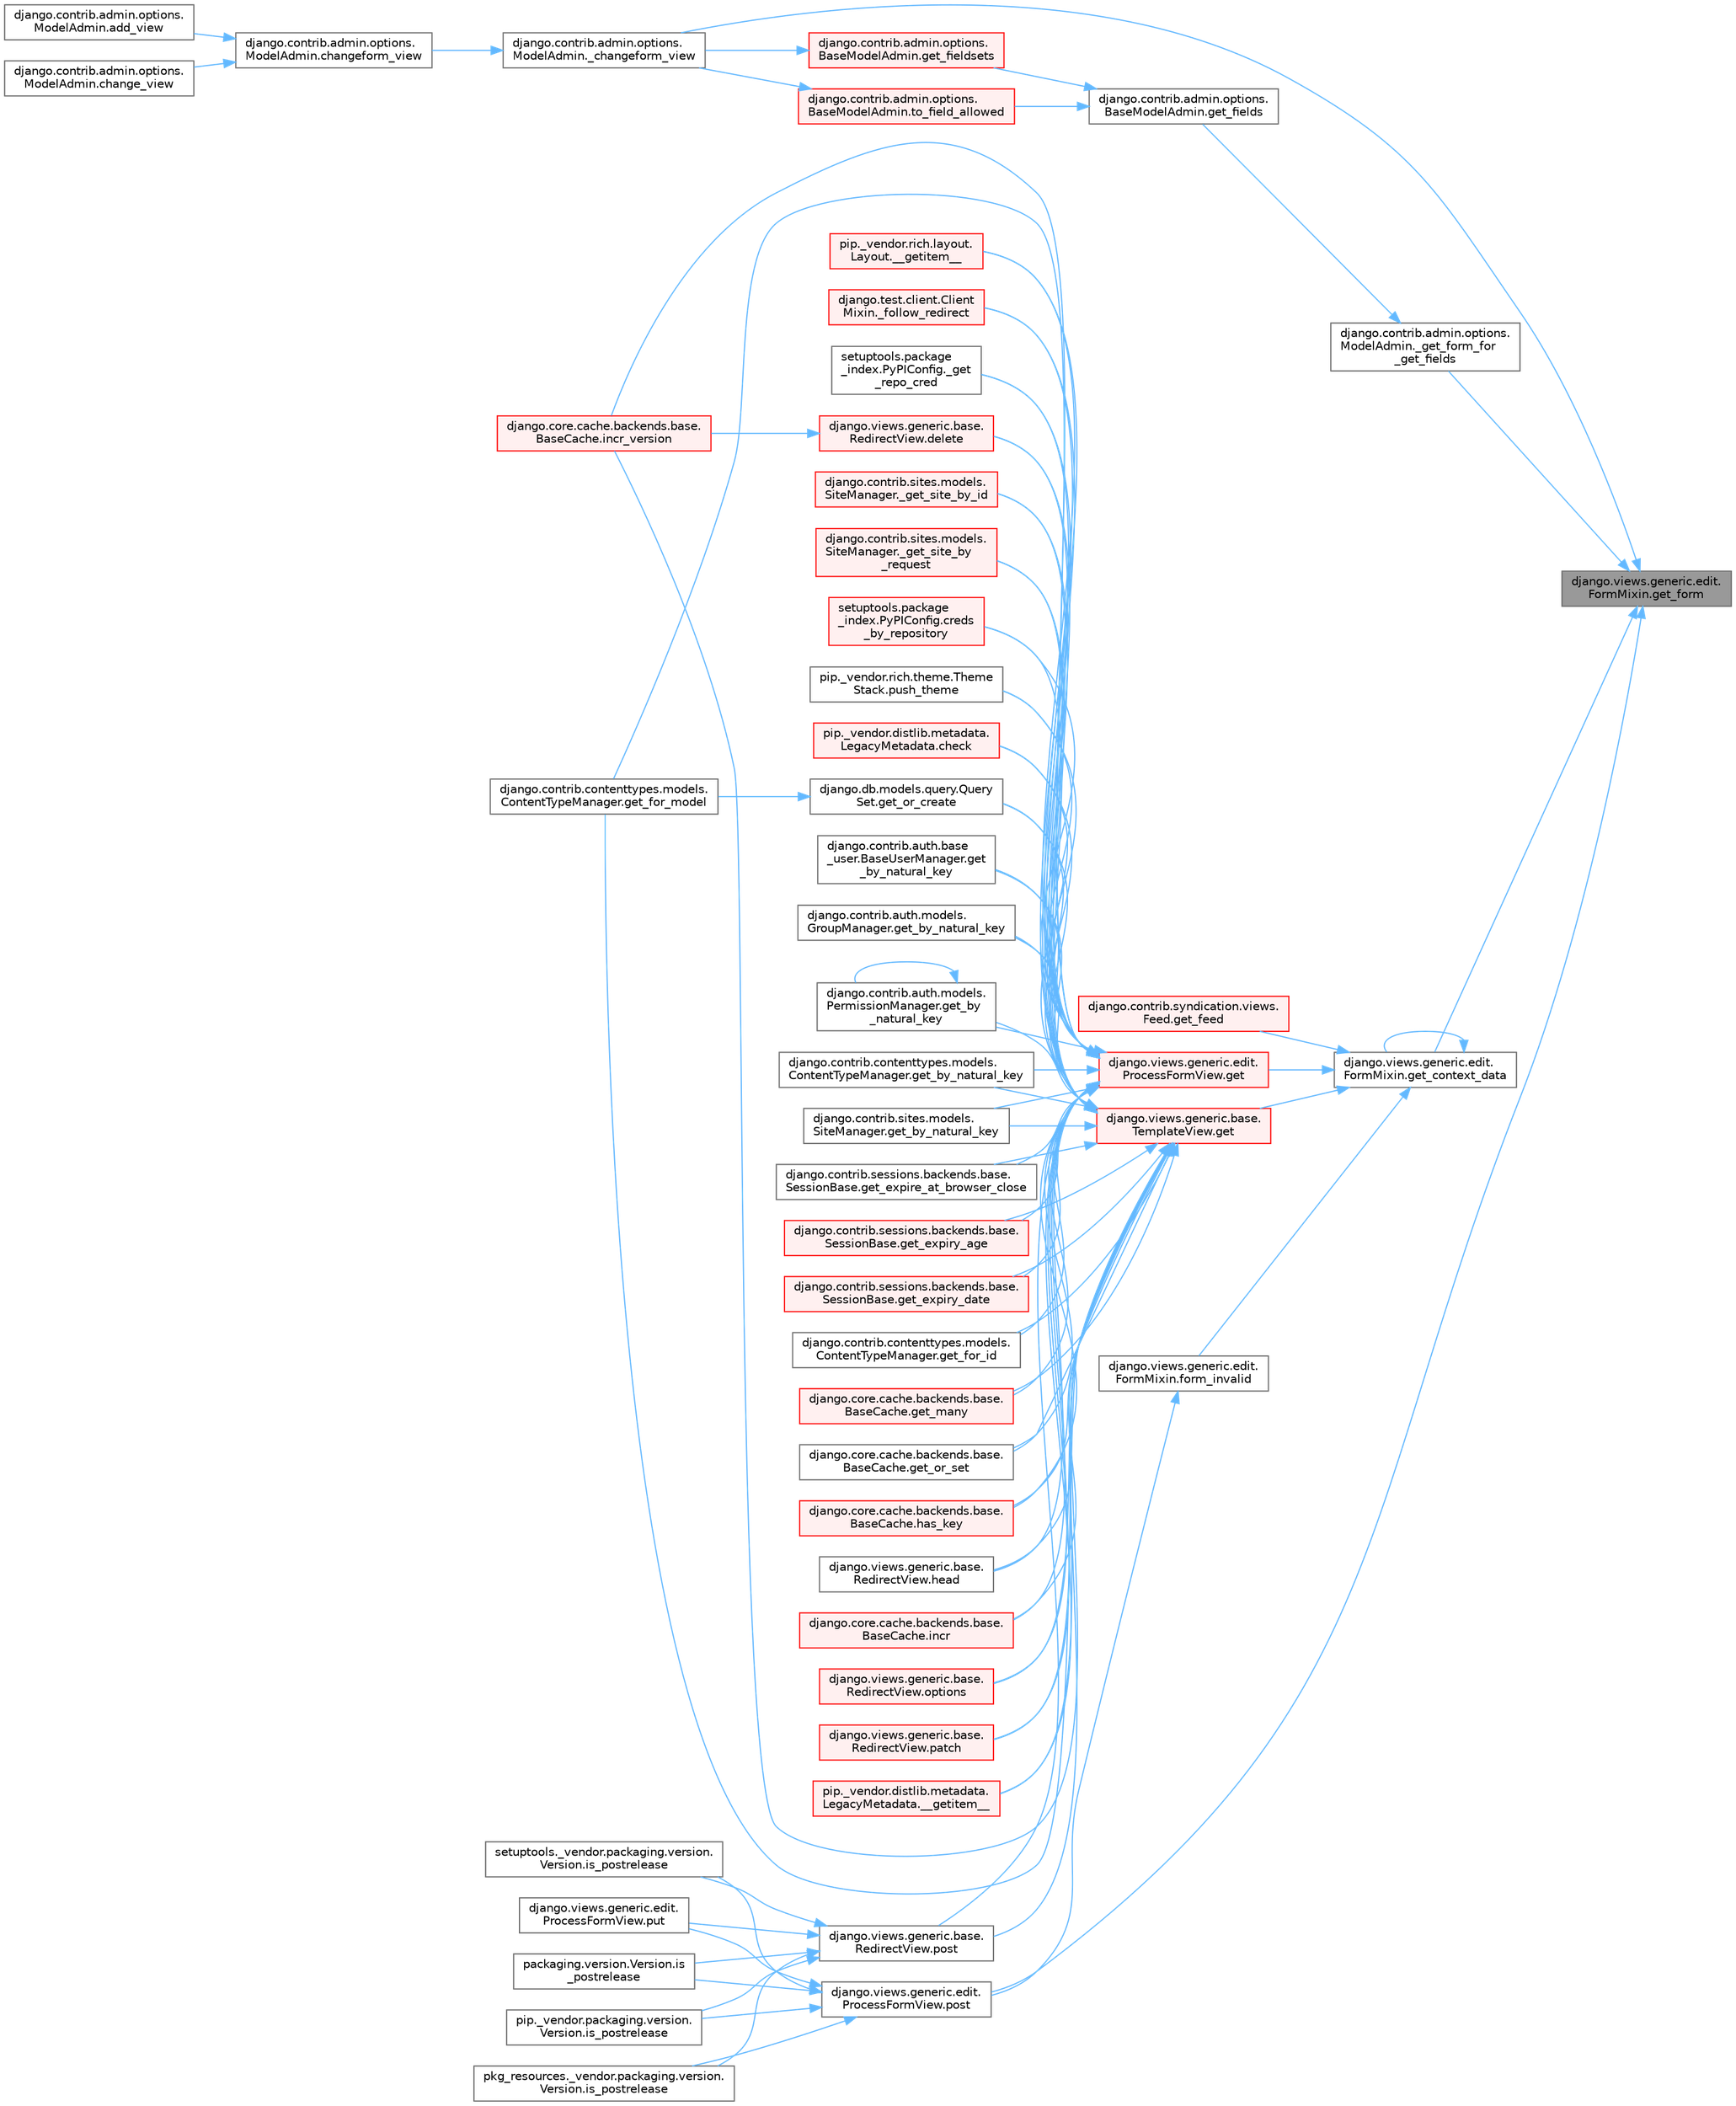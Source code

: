 digraph "django.views.generic.edit.FormMixin.get_form"
{
 // LATEX_PDF_SIZE
  bgcolor="transparent";
  edge [fontname=Helvetica,fontsize=10,labelfontname=Helvetica,labelfontsize=10];
  node [fontname=Helvetica,fontsize=10,shape=box,height=0.2,width=0.4];
  rankdir="RL";
  Node1 [id="Node000001",label="django.views.generic.edit.\lFormMixin.get_form",height=0.2,width=0.4,color="gray40", fillcolor="grey60", style="filled", fontcolor="black",tooltip=" "];
  Node1 -> Node2 [id="edge1_Node000001_Node000002",dir="back",color="steelblue1",style="solid",tooltip=" "];
  Node2 [id="Node000002",label="django.contrib.admin.options.\lModelAdmin._changeform_view",height=0.2,width=0.4,color="grey40", fillcolor="white", style="filled",URL="$classdjango_1_1contrib_1_1admin_1_1options_1_1_model_admin.html#a06082f9f8128d66a16cda8098c673dae",tooltip=" "];
  Node2 -> Node3 [id="edge2_Node000002_Node000003",dir="back",color="steelblue1",style="solid",tooltip=" "];
  Node3 [id="Node000003",label="django.contrib.admin.options.\lModelAdmin.changeform_view",height=0.2,width=0.4,color="grey40", fillcolor="white", style="filled",URL="$classdjango_1_1contrib_1_1admin_1_1options_1_1_model_admin.html#ac91e54453f9d73e9e12ad8dd8f138225",tooltip=" "];
  Node3 -> Node4 [id="edge3_Node000003_Node000004",dir="back",color="steelblue1",style="solid",tooltip=" "];
  Node4 [id="Node000004",label="django.contrib.admin.options.\lModelAdmin.add_view",height=0.2,width=0.4,color="grey40", fillcolor="white", style="filled",URL="$classdjango_1_1contrib_1_1admin_1_1options_1_1_model_admin.html#adaac8707f61a7e4993842f98f466edcf",tooltip=" "];
  Node3 -> Node5 [id="edge4_Node000003_Node000005",dir="back",color="steelblue1",style="solid",tooltip=" "];
  Node5 [id="Node000005",label="django.contrib.admin.options.\lModelAdmin.change_view",height=0.2,width=0.4,color="grey40", fillcolor="white", style="filled",URL="$classdjango_1_1contrib_1_1admin_1_1options_1_1_model_admin.html#a96abcd3295983666fd7978775d1c18cb",tooltip=" "];
  Node1 -> Node6 [id="edge5_Node000001_Node000006",dir="back",color="steelblue1",style="solid",tooltip=" "];
  Node6 [id="Node000006",label="django.contrib.admin.options.\lModelAdmin._get_form_for\l_get_fields",height=0.2,width=0.4,color="grey40", fillcolor="white", style="filled",URL="$classdjango_1_1contrib_1_1admin_1_1options_1_1_model_admin.html#a933e77f90faca22f9caf6b89abb99d94",tooltip=" "];
  Node6 -> Node7 [id="edge6_Node000006_Node000007",dir="back",color="steelblue1",style="solid",tooltip=" "];
  Node7 [id="Node000007",label="django.contrib.admin.options.\lBaseModelAdmin.get_fields",height=0.2,width=0.4,color="grey40", fillcolor="white", style="filled",URL="$classdjango_1_1contrib_1_1admin_1_1options_1_1_base_model_admin.html#afaa9b382fea65a4ff01bd97c33fe0c2c",tooltip=" "];
  Node7 -> Node8 [id="edge7_Node000007_Node000008",dir="back",color="steelblue1",style="solid",tooltip=" "];
  Node8 [id="Node000008",label="django.contrib.admin.options.\lBaseModelAdmin.get_fieldsets",height=0.2,width=0.4,color="red", fillcolor="#FFF0F0", style="filled",URL="$classdjango_1_1contrib_1_1admin_1_1options_1_1_base_model_admin.html#ad7e239e34ac459bcbe73cc0ef014249e",tooltip=" "];
  Node8 -> Node2 [id="edge8_Node000008_Node000002",dir="back",color="steelblue1",style="solid",tooltip=" "];
  Node7 -> Node3177 [id="edge9_Node000007_Node003177",dir="back",color="steelblue1",style="solid",tooltip=" "];
  Node3177 [id="Node003177",label="django.contrib.admin.options.\lBaseModelAdmin.to_field_allowed",height=0.2,width=0.4,color="red", fillcolor="#FFF0F0", style="filled",URL="$classdjango_1_1contrib_1_1admin_1_1options_1_1_base_model_admin.html#a83a3da22a1f9fac4427236757d28a99a",tooltip=" "];
  Node3177 -> Node2 [id="edge10_Node003177_Node000002",dir="back",color="steelblue1",style="solid",tooltip=" "];
  Node1 -> Node10 [id="edge11_Node000001_Node000010",dir="back",color="steelblue1",style="solid",tooltip=" "];
  Node10 [id="Node000010",label="django.views.generic.edit.\lFormMixin.get_context_data",height=0.2,width=0.4,color="grey40", fillcolor="white", style="filled",URL="$classdjango_1_1views_1_1generic_1_1edit_1_1_form_mixin.html#acde4b1eaeec02ebbce51ac4355653d5b",tooltip=" "];
  Node10 -> Node11 [id="edge12_Node000010_Node000011",dir="back",color="steelblue1",style="solid",tooltip=" "];
  Node11 [id="Node000011",label="django.views.generic.edit.\lFormMixin.form_invalid",height=0.2,width=0.4,color="grey40", fillcolor="white", style="filled",URL="$classdjango_1_1views_1_1generic_1_1edit_1_1_form_mixin.html#a3a9a5e20aa7819a6749c1ab36efb4936",tooltip=" "];
  Node11 -> Node12 [id="edge13_Node000011_Node000012",dir="back",color="steelblue1",style="solid",tooltip=" "];
  Node12 [id="Node000012",label="django.views.generic.edit.\lProcessFormView.post",height=0.2,width=0.4,color="grey40", fillcolor="white", style="filled",URL="$classdjango_1_1views_1_1generic_1_1edit_1_1_process_form_view.html#a6cf9ff8c9dd22e940a921672ddd1fa0e",tooltip=" "];
  Node12 -> Node13 [id="edge14_Node000012_Node000013",dir="back",color="steelblue1",style="solid",tooltip=" "];
  Node13 [id="Node000013",label="packaging.version.Version.is\l_postrelease",height=0.2,width=0.4,color="grey40", fillcolor="white", style="filled",URL="$classpackaging_1_1version_1_1_version.html#adfb53ca0004e704963c79aafdd5ac254",tooltip=" "];
  Node12 -> Node14 [id="edge15_Node000012_Node000014",dir="back",color="steelblue1",style="solid",tooltip=" "];
  Node14 [id="Node000014",label="pip._vendor.packaging.version.\lVersion.is_postrelease",height=0.2,width=0.4,color="grey40", fillcolor="white", style="filled",URL="$classpip_1_1__vendor_1_1packaging_1_1version_1_1_version.html#a13ff52f4a2a330c24d84da8669cba0f3",tooltip=" "];
  Node12 -> Node15 [id="edge16_Node000012_Node000015",dir="back",color="steelblue1",style="solid",tooltip=" "];
  Node15 [id="Node000015",label="pkg_resources._vendor.packaging.version.\lVersion.is_postrelease",height=0.2,width=0.4,color="grey40", fillcolor="white", style="filled",URL="$classpkg__resources_1_1__vendor_1_1packaging_1_1version_1_1_version.html#a3e7f7c2c0c5a5401fd6b3dc67beb8d1d",tooltip=" "];
  Node12 -> Node16 [id="edge17_Node000012_Node000016",dir="back",color="steelblue1",style="solid",tooltip=" "];
  Node16 [id="Node000016",label="setuptools._vendor.packaging.version.\lVersion.is_postrelease",height=0.2,width=0.4,color="grey40", fillcolor="white", style="filled",URL="$classsetuptools_1_1__vendor_1_1packaging_1_1version_1_1_version.html#a5647516e2057e8ec08c323424ddaab70",tooltip=" "];
  Node12 -> Node17 [id="edge18_Node000012_Node000017",dir="back",color="steelblue1",style="solid",tooltip=" "];
  Node17 [id="Node000017",label="django.views.generic.edit.\lProcessFormView.put",height=0.2,width=0.4,color="grey40", fillcolor="white", style="filled",URL="$classdjango_1_1views_1_1generic_1_1edit_1_1_process_form_view.html#aca9b521620af475d8ce7abc52d04694d",tooltip=" "];
  Node10 -> Node18 [id="edge19_Node000010_Node000018",dir="back",color="steelblue1",style="solid",tooltip=" "];
  Node18 [id="Node000018",label="django.views.generic.base.\lTemplateView.get",height=0.2,width=0.4,color="red", fillcolor="#FFF0F0", style="filled",URL="$classdjango_1_1views_1_1generic_1_1base_1_1_template_view.html#a12232ec7fd058af76ce8c7af132ef915",tooltip=" "];
  Node18 -> Node19 [id="edge20_Node000018_Node000019",dir="back",color="steelblue1",style="solid",tooltip=" "];
  Node19 [id="Node000019",label="pip._vendor.distlib.metadata.\lLegacyMetadata.__getitem__",height=0.2,width=0.4,color="red", fillcolor="#FFF0F0", style="filled",URL="$classpip_1_1__vendor_1_1distlib_1_1metadata_1_1_legacy_metadata.html#a4bbfa90e12a85ff919edb328c979731c",tooltip=" "];
  Node18 -> Node21 [id="edge21_Node000018_Node000021",dir="back",color="steelblue1",style="solid",tooltip=" "];
  Node21 [id="Node000021",label="pip._vendor.rich.layout.\lLayout.__getitem__",height=0.2,width=0.4,color="red", fillcolor="#FFF0F0", style="filled",URL="$classpip_1_1__vendor_1_1rich_1_1layout_1_1_layout.html#add0ab2d771b738c1d8f491d5fc922238",tooltip=" "];
  Node18 -> Node22 [id="edge22_Node000018_Node000022",dir="back",color="steelblue1",style="solid",tooltip=" "];
  Node22 [id="Node000022",label="django.test.client.Client\lMixin._follow_redirect",height=0.2,width=0.4,color="red", fillcolor="#FFF0F0", style="filled",URL="$classdjango_1_1test_1_1client_1_1_client_mixin.html#a8ef9c674c0e06268a84a19666287c660",tooltip=" "];
  Node18 -> Node1796 [id="edge23_Node000018_Node001796",dir="back",color="steelblue1",style="solid",tooltip=" "];
  Node1796 [id="Node001796",label="setuptools.package\l_index.PyPIConfig._get\l_repo_cred",height=0.2,width=0.4,color="grey40", fillcolor="white", style="filled",URL="$classsetuptools_1_1package__index_1_1_py_p_i_config.html#ae131b3373b6208486cc5f156eaa7265a",tooltip=" "];
  Node18 -> Node1797 [id="edge24_Node000018_Node001797",dir="back",color="steelblue1",style="solid",tooltip=" "];
  Node1797 [id="Node001797",label="django.contrib.sites.models.\lSiteManager._get_site_by_id",height=0.2,width=0.4,color="red", fillcolor="#FFF0F0", style="filled",URL="$classdjango_1_1contrib_1_1sites_1_1models_1_1_site_manager.html#aa2caa86610079c1d43d51ecd4eeffdfd",tooltip=" "];
  Node18 -> Node1799 [id="edge25_Node000018_Node001799",dir="back",color="steelblue1",style="solid",tooltip=" "];
  Node1799 [id="Node001799",label="django.contrib.sites.models.\lSiteManager._get_site_by\l_request",height=0.2,width=0.4,color="red", fillcolor="#FFF0F0", style="filled",URL="$classdjango_1_1contrib_1_1sites_1_1models_1_1_site_manager.html#afe4ac1f1603e7bc2e95bd348c30e9d81",tooltip=" "];
  Node18 -> Node1800 [id="edge26_Node000018_Node001800",dir="back",color="steelblue1",style="solid",tooltip=" "];
  Node1800 [id="Node001800",label="pip._vendor.distlib.metadata.\lLegacyMetadata.check",height=0.2,width=0.4,color="red", fillcolor="#FFF0F0", style="filled",URL="$classpip_1_1__vendor_1_1distlib_1_1metadata_1_1_legacy_metadata.html#a9f3d75961911af2473c8092d354b3d85",tooltip=" "];
  Node18 -> Node1801 [id="edge27_Node000018_Node001801",dir="back",color="steelblue1",style="solid",tooltip=" "];
  Node1801 [id="Node001801",label="setuptools.package\l_index.PyPIConfig.creds\l_by_repository",height=0.2,width=0.4,color="red", fillcolor="#FFF0F0", style="filled",URL="$classsetuptools_1_1package__index_1_1_py_p_i_config.html#a277b3e89479d171582044b5f9eb920a0",tooltip=" "];
  Node18 -> Node1803 [id="edge28_Node000018_Node001803",dir="back",color="steelblue1",style="solid",tooltip=" "];
  Node1803 [id="Node001803",label="django.views.generic.base.\lRedirectView.delete",height=0.2,width=0.4,color="red", fillcolor="#FFF0F0", style="filled",URL="$classdjango_1_1views_1_1generic_1_1base_1_1_redirect_view.html#a7060a2e85ff141d1950dd42e436fb9f1",tooltip=" "];
  Node1803 -> Node521 [id="edge29_Node001803_Node000521",dir="back",color="steelblue1",style="solid",tooltip=" "];
  Node521 [id="Node000521",label="django.core.cache.backends.base.\lBaseCache.incr_version",height=0.2,width=0.4,color="red", fillcolor="#FFF0F0", style="filled",URL="$classdjango_1_1core_1_1cache_1_1backends_1_1base_1_1_base_cache.html#a3ac7d74ffcfca67e2afee86ecf858b34",tooltip=" "];
  Node18 -> Node1804 [id="edge30_Node000018_Node001804",dir="back",color="steelblue1",style="solid",tooltip=" "];
  Node1804 [id="Node001804",label="django.contrib.auth.base\l_user.BaseUserManager.get\l_by_natural_key",height=0.2,width=0.4,color="grey40", fillcolor="white", style="filled",URL="$classdjango_1_1contrib_1_1auth_1_1base__user_1_1_base_user_manager.html#a9e0cf0e3651ecbe163d9f87b076b0bf9",tooltip=" "];
  Node18 -> Node1805 [id="edge31_Node000018_Node001805",dir="back",color="steelblue1",style="solid",tooltip=" "];
  Node1805 [id="Node001805",label="django.contrib.auth.models.\lGroupManager.get_by_natural_key",height=0.2,width=0.4,color="grey40", fillcolor="white", style="filled",URL="$classdjango_1_1contrib_1_1auth_1_1models_1_1_group_manager.html#af57a9a2ac1ef277ef6f1956f9d25293e",tooltip=" "];
  Node18 -> Node1806 [id="edge32_Node000018_Node001806",dir="back",color="steelblue1",style="solid",tooltip=" "];
  Node1806 [id="Node001806",label="django.contrib.auth.models.\lPermissionManager.get_by\l_natural_key",height=0.2,width=0.4,color="grey40", fillcolor="white", style="filled",URL="$classdjango_1_1contrib_1_1auth_1_1models_1_1_permission_manager.html#a27621698d1bd2b3a2d73dbcd84db0cc3",tooltip=" "];
  Node1806 -> Node1806 [id="edge33_Node001806_Node001806",dir="back",color="steelblue1",style="solid",tooltip=" "];
  Node18 -> Node1807 [id="edge34_Node000018_Node001807",dir="back",color="steelblue1",style="solid",tooltip=" "];
  Node1807 [id="Node001807",label="django.contrib.contenttypes.models.\lContentTypeManager.get_by_natural_key",height=0.2,width=0.4,color="grey40", fillcolor="white", style="filled",URL="$classdjango_1_1contrib_1_1contenttypes_1_1models_1_1_content_type_manager.html#aa19a7b03514cc1871e322fd5aeb2ecbe",tooltip=" "];
  Node18 -> Node1808 [id="edge35_Node000018_Node001808",dir="back",color="steelblue1",style="solid",tooltip=" "];
  Node1808 [id="Node001808",label="django.contrib.sites.models.\lSiteManager.get_by_natural_key",height=0.2,width=0.4,color="grey40", fillcolor="white", style="filled",URL="$classdjango_1_1contrib_1_1sites_1_1models_1_1_site_manager.html#aeb05076243fd13bbdb7e1fe18794269c",tooltip=" "];
  Node18 -> Node1809 [id="edge36_Node000018_Node001809",dir="back",color="steelblue1",style="solid",tooltip=" "];
  Node1809 [id="Node001809",label="django.contrib.sessions.backends.base.\lSessionBase.get_expire_at_browser_close",height=0.2,width=0.4,color="grey40", fillcolor="white", style="filled",URL="$classdjango_1_1contrib_1_1sessions_1_1backends_1_1base_1_1_session_base.html#a84c6c4afda960d505a1b2a7d3f97d75f",tooltip=" "];
  Node18 -> Node1810 [id="edge37_Node000018_Node001810",dir="back",color="steelblue1",style="solid",tooltip=" "];
  Node1810 [id="Node001810",label="django.contrib.sessions.backends.base.\lSessionBase.get_expiry_age",height=0.2,width=0.4,color="red", fillcolor="#FFF0F0", style="filled",URL="$classdjango_1_1contrib_1_1sessions_1_1backends_1_1base_1_1_session_base.html#af853871a0f2af33b0fd38d04e9296e01",tooltip=" "];
  Node18 -> Node1811 [id="edge38_Node000018_Node001811",dir="back",color="steelblue1",style="solid",tooltip=" "];
  Node1811 [id="Node001811",label="django.contrib.sessions.backends.base.\lSessionBase.get_expiry_date",height=0.2,width=0.4,color="red", fillcolor="#FFF0F0", style="filled",URL="$classdjango_1_1contrib_1_1sessions_1_1backends_1_1base_1_1_session_base.html#af87a5a48ca86a64f795e97f3529df849",tooltip=" "];
  Node18 -> Node1813 [id="edge39_Node000018_Node001813",dir="back",color="steelblue1",style="solid",tooltip=" "];
  Node1813 [id="Node001813",label="django.contrib.contenttypes.models.\lContentTypeManager.get_for_id",height=0.2,width=0.4,color="grey40", fillcolor="white", style="filled",URL="$classdjango_1_1contrib_1_1contenttypes_1_1models_1_1_content_type_manager.html#a4f41aa06163cf8140d954a9d9ac0e99f",tooltip=" "];
  Node18 -> Node691 [id="edge40_Node000018_Node000691",dir="back",color="steelblue1",style="solid",tooltip=" "];
  Node691 [id="Node000691",label="django.contrib.contenttypes.models.\lContentTypeManager.get_for_model",height=0.2,width=0.4,color="grey40", fillcolor="white", style="filled",URL="$classdjango_1_1contrib_1_1contenttypes_1_1models_1_1_content_type_manager.html#a1b89bc07df6111e44f749d556f96a414",tooltip=" "];
  Node18 -> Node1814 [id="edge41_Node000018_Node001814",dir="back",color="steelblue1",style="solid",tooltip=" "];
  Node1814 [id="Node001814",label="django.core.cache.backends.base.\lBaseCache.get_many",height=0.2,width=0.4,color="red", fillcolor="#FFF0F0", style="filled",URL="$classdjango_1_1core_1_1cache_1_1backends_1_1base_1_1_base_cache.html#a1d156ab9ced75cecfa673cbee3ac9053",tooltip=" "];
  Node18 -> Node690 [id="edge42_Node000018_Node000690",dir="back",color="steelblue1",style="solid",tooltip=" "];
  Node690 [id="Node000690",label="django.db.models.query.Query\lSet.get_or_create",height=0.2,width=0.4,color="grey40", fillcolor="white", style="filled",URL="$classdjango_1_1db_1_1models_1_1query_1_1_query_set.html#a0f727927ec4d1b9f3087b831cc911c59",tooltip=" "];
  Node690 -> Node691 [id="edge43_Node000690_Node000691",dir="back",color="steelblue1",style="solid",tooltip=" "];
  Node18 -> Node706 [id="edge44_Node000018_Node000706",dir="back",color="steelblue1",style="solid",tooltip=" "];
  Node706 [id="Node000706",label="django.core.cache.backends.base.\lBaseCache.get_or_set",height=0.2,width=0.4,color="grey40", fillcolor="white", style="filled",URL="$classdjango_1_1core_1_1cache_1_1backends_1_1base_1_1_base_cache.html#ac478d532b4c2b74987f49ff8291e5343",tooltip=" "];
  Node18 -> Node1816 [id="edge45_Node000018_Node001816",dir="back",color="steelblue1",style="solid",tooltip=" "];
  Node1816 [id="Node001816",label="django.core.cache.backends.base.\lBaseCache.has_key",height=0.2,width=0.4,color="red", fillcolor="#FFF0F0", style="filled",URL="$classdjango_1_1core_1_1cache_1_1backends_1_1base_1_1_base_cache.html#a2d06a56d17661d63648e1ec13ae93d3b",tooltip=" "];
  Node18 -> Node1818 [id="edge46_Node000018_Node001818",dir="back",color="steelblue1",style="solid",tooltip=" "];
  Node1818 [id="Node001818",label="django.views.generic.base.\lRedirectView.head",height=0.2,width=0.4,color="grey40", fillcolor="white", style="filled",URL="$classdjango_1_1views_1_1generic_1_1base_1_1_redirect_view.html#a34f0a0a5fb94f117f4752789a8db216a",tooltip=" "];
  Node18 -> Node743 [id="edge47_Node000018_Node000743",dir="back",color="steelblue1",style="solid",tooltip=" "];
  Node743 [id="Node000743",label="django.core.cache.backends.base.\lBaseCache.incr",height=0.2,width=0.4,color="red", fillcolor="#FFF0F0", style="filled",URL="$classdjango_1_1core_1_1cache_1_1backends_1_1base_1_1_base_cache.html#ab502f06a18e16d3d1495fdf1dca28831",tooltip=" "];
  Node18 -> Node521 [id="edge48_Node000018_Node000521",dir="back",color="steelblue1",style="solid",tooltip=" "];
  Node18 -> Node1819 [id="edge49_Node000018_Node001819",dir="back",color="steelblue1",style="solid",tooltip=" "];
  Node1819 [id="Node001819",label="django.views.generic.base.\lRedirectView.options",height=0.2,width=0.4,color="red", fillcolor="#FFF0F0", style="filled",URL="$classdjango_1_1views_1_1generic_1_1base_1_1_redirect_view.html#a444de156c79647344c987295c47a76e1",tooltip=" "];
  Node18 -> Node1820 [id="edge50_Node000018_Node001820",dir="back",color="steelblue1",style="solid",tooltip=" "];
  Node1820 [id="Node001820",label="django.views.generic.base.\lRedirectView.patch",height=0.2,width=0.4,color="red", fillcolor="#FFF0F0", style="filled",URL="$classdjango_1_1views_1_1generic_1_1base_1_1_redirect_view.html#a1af0176656ad2642a86603a7f2efd6c8",tooltip=" "];
  Node18 -> Node1823 [id="edge51_Node000018_Node001823",dir="back",color="steelblue1",style="solid",tooltip=" "];
  Node1823 [id="Node001823",label="django.views.generic.base.\lRedirectView.post",height=0.2,width=0.4,color="grey40", fillcolor="white", style="filled",URL="$classdjango_1_1views_1_1generic_1_1base_1_1_redirect_view.html#a20f1374a926b81c739ea2672fbe38552",tooltip=" "];
  Node1823 -> Node13 [id="edge52_Node001823_Node000013",dir="back",color="steelblue1",style="solid",tooltip=" "];
  Node1823 -> Node14 [id="edge53_Node001823_Node000014",dir="back",color="steelblue1",style="solid",tooltip=" "];
  Node1823 -> Node15 [id="edge54_Node001823_Node000015",dir="back",color="steelblue1",style="solid",tooltip=" "];
  Node1823 -> Node16 [id="edge55_Node001823_Node000016",dir="back",color="steelblue1",style="solid",tooltip=" "];
  Node1823 -> Node17 [id="edge56_Node001823_Node000017",dir="back",color="steelblue1",style="solid",tooltip=" "];
  Node18 -> Node1824 [id="edge57_Node000018_Node001824",dir="back",color="steelblue1",style="solid",tooltip=" "];
  Node1824 [id="Node001824",label="pip._vendor.rich.theme.Theme\lStack.push_theme",height=0.2,width=0.4,color="grey40", fillcolor="white", style="filled",URL="$classpip_1_1__vendor_1_1rich_1_1theme_1_1_theme_stack.html#a59e2cc731ff921b7ce76aa4aa4eaf948",tooltip=" "];
  Node10 -> Node2633 [id="edge58_Node000010_Node002633",dir="back",color="steelblue1",style="solid",tooltip=" "];
  Node2633 [id="Node002633",label="django.views.generic.edit.\lProcessFormView.get",height=0.2,width=0.4,color="red", fillcolor="#FFF0F0", style="filled",URL="$classdjango_1_1views_1_1generic_1_1edit_1_1_process_form_view.html#af7def109918828469fd90c209d775e40",tooltip=" "];
  Node2633 -> Node19 [id="edge59_Node002633_Node000019",dir="back",color="steelblue1",style="solid",tooltip=" "];
  Node2633 -> Node21 [id="edge60_Node002633_Node000021",dir="back",color="steelblue1",style="solid",tooltip=" "];
  Node2633 -> Node22 [id="edge61_Node002633_Node000022",dir="back",color="steelblue1",style="solid",tooltip=" "];
  Node2633 -> Node1796 [id="edge62_Node002633_Node001796",dir="back",color="steelblue1",style="solid",tooltip=" "];
  Node2633 -> Node1797 [id="edge63_Node002633_Node001797",dir="back",color="steelblue1",style="solid",tooltip=" "];
  Node2633 -> Node1799 [id="edge64_Node002633_Node001799",dir="back",color="steelblue1",style="solid",tooltip=" "];
  Node2633 -> Node1800 [id="edge65_Node002633_Node001800",dir="back",color="steelblue1",style="solid",tooltip=" "];
  Node2633 -> Node1801 [id="edge66_Node002633_Node001801",dir="back",color="steelblue1",style="solid",tooltip=" "];
  Node2633 -> Node1803 [id="edge67_Node002633_Node001803",dir="back",color="steelblue1",style="solid",tooltip=" "];
  Node2633 -> Node1804 [id="edge68_Node002633_Node001804",dir="back",color="steelblue1",style="solid",tooltip=" "];
  Node2633 -> Node1805 [id="edge69_Node002633_Node001805",dir="back",color="steelblue1",style="solid",tooltip=" "];
  Node2633 -> Node1806 [id="edge70_Node002633_Node001806",dir="back",color="steelblue1",style="solid",tooltip=" "];
  Node2633 -> Node1807 [id="edge71_Node002633_Node001807",dir="back",color="steelblue1",style="solid",tooltip=" "];
  Node2633 -> Node1808 [id="edge72_Node002633_Node001808",dir="back",color="steelblue1",style="solid",tooltip=" "];
  Node2633 -> Node1809 [id="edge73_Node002633_Node001809",dir="back",color="steelblue1",style="solid",tooltip=" "];
  Node2633 -> Node1810 [id="edge74_Node002633_Node001810",dir="back",color="steelblue1",style="solid",tooltip=" "];
  Node2633 -> Node1811 [id="edge75_Node002633_Node001811",dir="back",color="steelblue1",style="solid",tooltip=" "];
  Node2633 -> Node1813 [id="edge76_Node002633_Node001813",dir="back",color="steelblue1",style="solid",tooltip=" "];
  Node2633 -> Node691 [id="edge77_Node002633_Node000691",dir="back",color="steelblue1",style="solid",tooltip=" "];
  Node2633 -> Node1814 [id="edge78_Node002633_Node001814",dir="back",color="steelblue1",style="solid",tooltip=" "];
  Node2633 -> Node690 [id="edge79_Node002633_Node000690",dir="back",color="steelblue1",style="solid",tooltip=" "];
  Node2633 -> Node706 [id="edge80_Node002633_Node000706",dir="back",color="steelblue1",style="solid",tooltip=" "];
  Node2633 -> Node1816 [id="edge81_Node002633_Node001816",dir="back",color="steelblue1",style="solid",tooltip=" "];
  Node2633 -> Node1818 [id="edge82_Node002633_Node001818",dir="back",color="steelblue1",style="solid",tooltip=" "];
  Node2633 -> Node743 [id="edge83_Node002633_Node000743",dir="back",color="steelblue1",style="solid",tooltip=" "];
  Node2633 -> Node521 [id="edge84_Node002633_Node000521",dir="back",color="steelblue1",style="solid",tooltip=" "];
  Node2633 -> Node1819 [id="edge85_Node002633_Node001819",dir="back",color="steelblue1",style="solid",tooltip=" "];
  Node2633 -> Node1820 [id="edge86_Node002633_Node001820",dir="back",color="steelblue1",style="solid",tooltip=" "];
  Node2633 -> Node1823 [id="edge87_Node002633_Node001823",dir="back",color="steelblue1",style="solid",tooltip=" "];
  Node2633 -> Node1824 [id="edge88_Node002633_Node001824",dir="back",color="steelblue1",style="solid",tooltip=" "];
  Node10 -> Node10 [id="edge89_Node000010_Node000010",dir="back",color="steelblue1",style="solid",tooltip=" "];
  Node10 -> Node3086 [id="edge90_Node000010_Node003086",dir="back",color="steelblue1",style="solid",tooltip=" "];
  Node3086 [id="Node003086",label="django.contrib.syndication.views.\lFeed.get_feed",height=0.2,width=0.4,color="red", fillcolor="#FFF0F0", style="filled",URL="$classdjango_1_1contrib_1_1syndication_1_1views_1_1_feed.html#a22e9036857876e13966fd7f846ae909d",tooltip=" "];
  Node1 -> Node12 [id="edge91_Node000001_Node000012",dir="back",color="steelblue1",style="solid",tooltip=" "];
}
